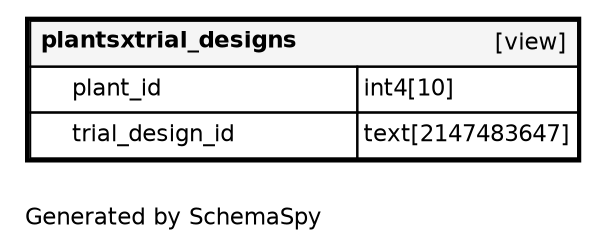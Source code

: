 digraph "oneDegreeRelationshipsDiagram" {
  graph [    rankdir="RL"    bgcolor="#ffffff"    label="\nGenerated by SchemaSpy"    labeljust="l"    nodesep="0.18"    ranksep="0.46"    fontname="Helvetica"    fontsize="11"    ration="compress"  ];  node [    fontname="Helvetica"    fontsize="11"    shape="plaintext"  ];  edge [    arrowsize="0.8"  ];
  "plantsxtrial_designs" [
   label=<
    <TABLE BORDER="2" CELLBORDER="1" CELLSPACING="0" BGCOLOR="#ffffff">
      <TR><TD COLSPAN="4"  BGCOLOR="#f5f5f5"><TABLE BORDER="0" CELLSPACING="0"><TR><TD ALIGN="LEFT" FIXEDSIZE="TRUE" WIDTH="136" HEIGHT="16"><B>plantsxtrial_designs</B></TD><TD ALIGN="RIGHT">[view]</TD></TR></TABLE></TD></TR>
      <TR><TD PORT="plant_id" COLSPAN="2" ALIGN="LEFT"><TABLE BORDER="0" CELLSPACING="0" ALIGN="LEFT"><TR ALIGN="LEFT"><TD ALIGN="LEFT" FIXEDSIZE="TRUE" WIDTH="15" HEIGHT="16"></TD><TD ALIGN="LEFT" FIXEDSIZE="TRUE" WIDTH="136" HEIGHT="16">plant_id</TD></TR></TABLE></TD><TD PORT="plant_id.type" ALIGN="LEFT">int4[10]</TD></TR>
      <TR><TD PORT="trial_design_id" COLSPAN="2" ALIGN="LEFT"><TABLE BORDER="0" CELLSPACING="0" ALIGN="LEFT"><TR ALIGN="LEFT"><TD ALIGN="LEFT" FIXEDSIZE="TRUE" WIDTH="15" HEIGHT="16"></TD><TD ALIGN="LEFT" FIXEDSIZE="TRUE" WIDTH="136" HEIGHT="16">trial_design_id</TD></TR></TABLE></TD><TD PORT="trial_design_id.type" ALIGN="LEFT">text[2147483647]</TD></TR>
    </TABLE>>
    URL="plantsxtrial_designs.html"
    target="_top"
    tooltip="plantsxtrial_designs"
  ];
}

